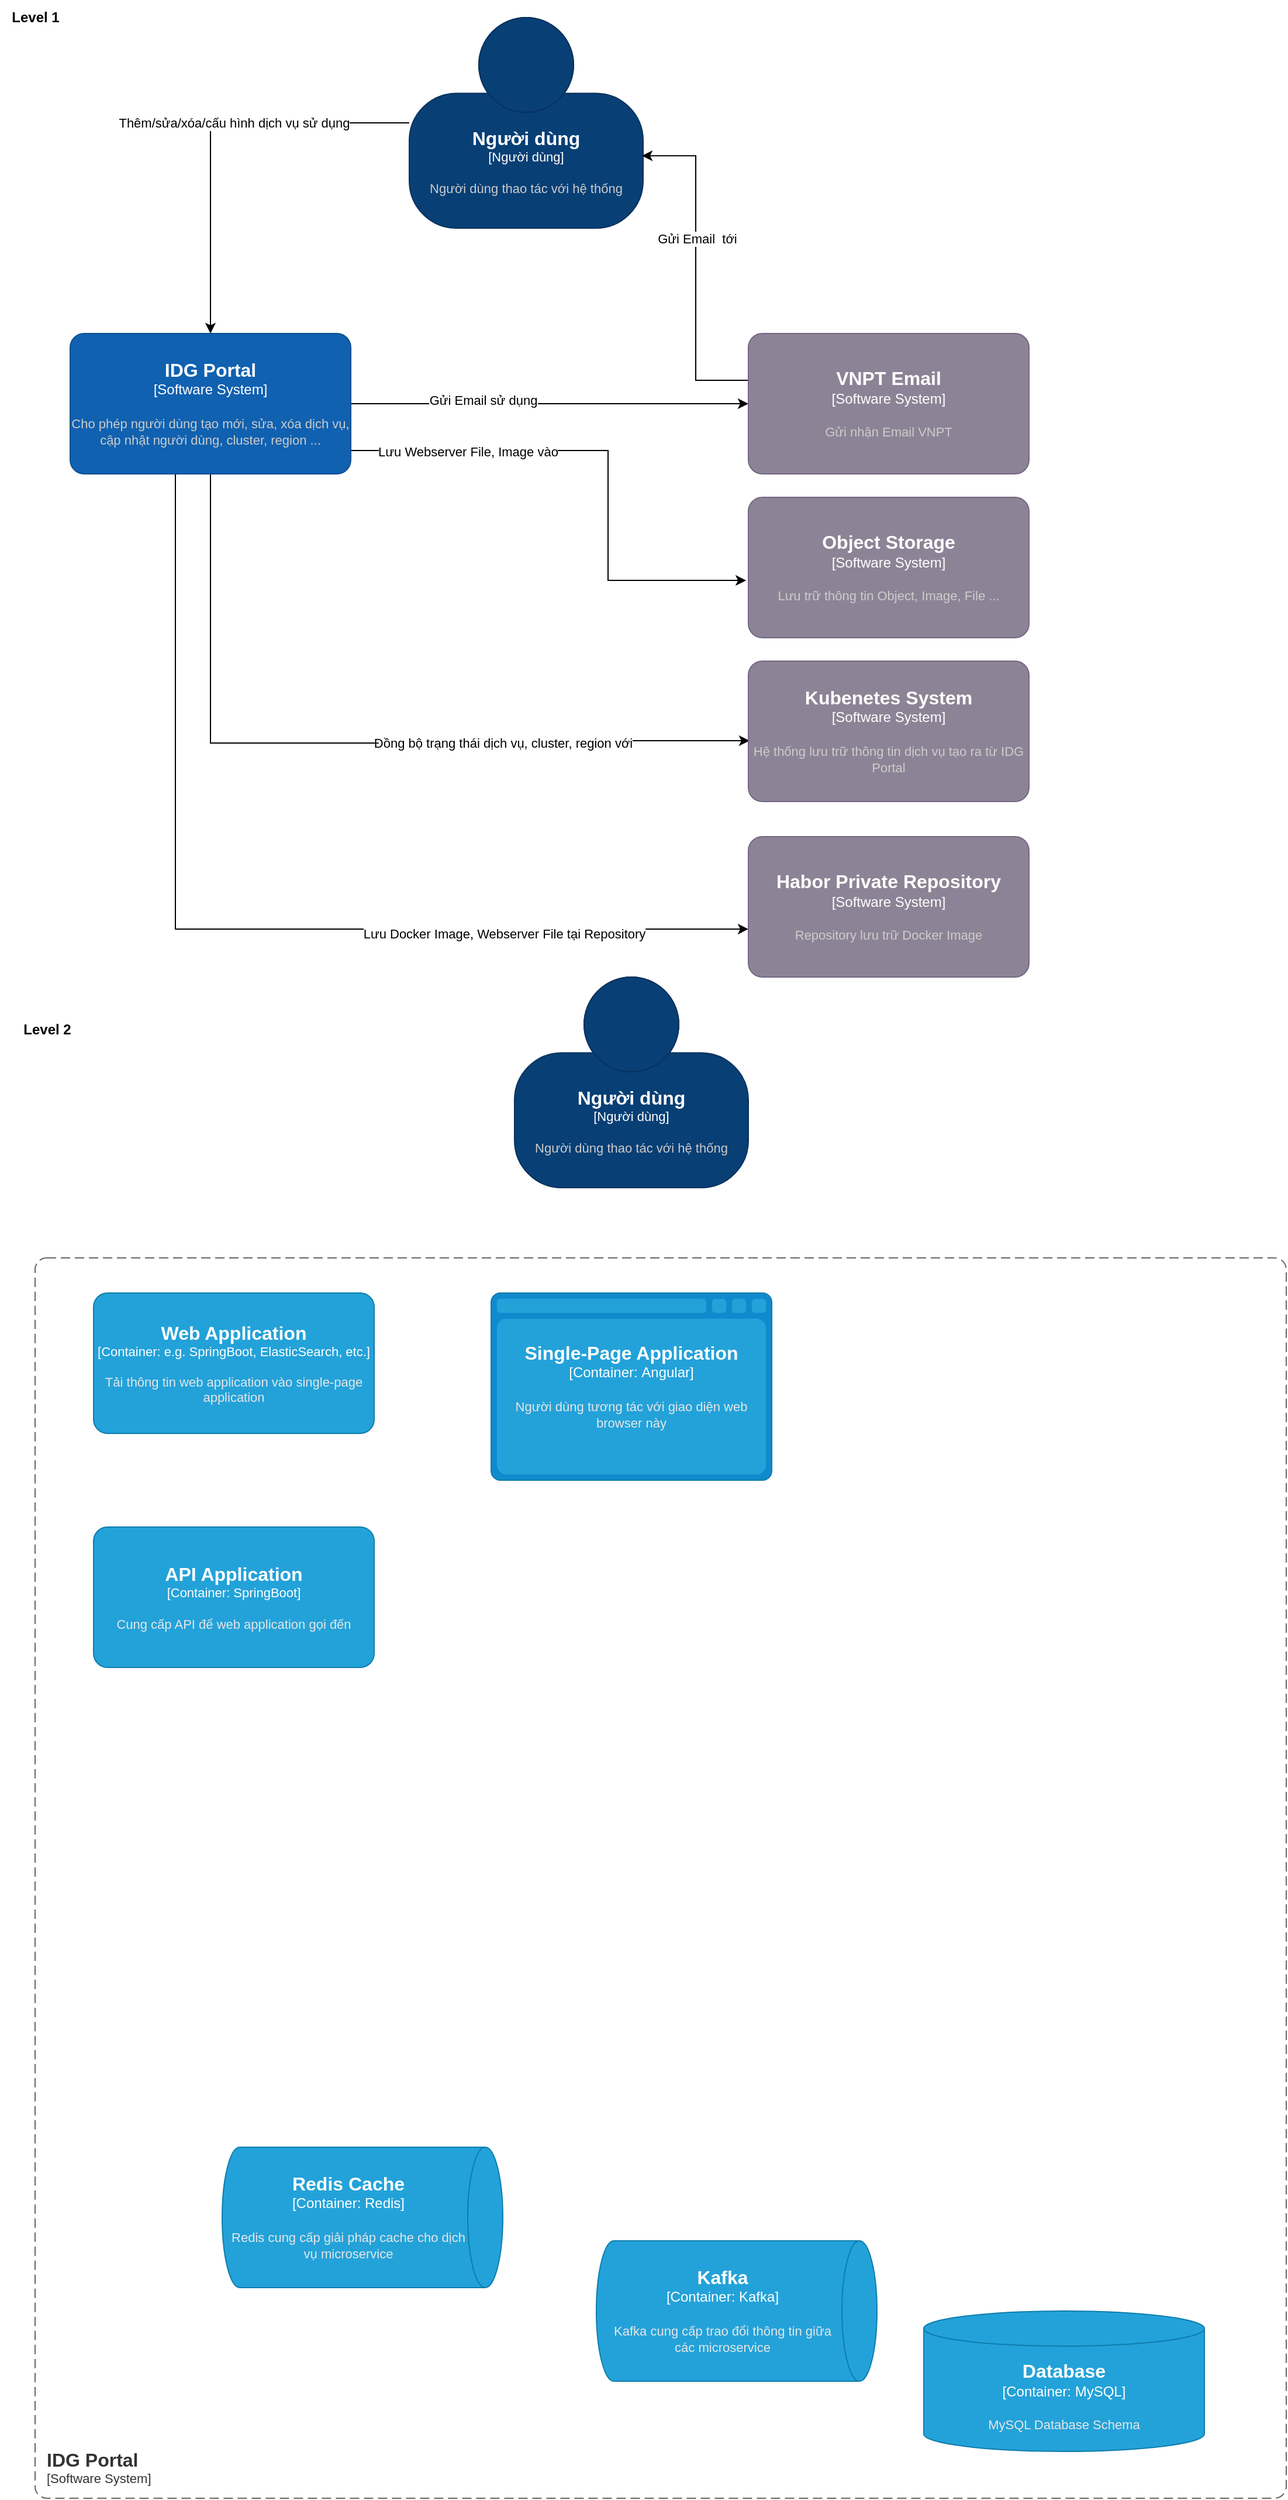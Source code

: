 <mxfile version="20.8.15" type="github">
  <diagram name="Page-1" id="nQsIqWVMZnrbPcf96f-v">
    <mxGraphModel dx="1593" dy="884" grid="1" gridSize="10" guides="1" tooltips="1" connect="1" arrows="1" fold="1" page="1" pageScale="1" pageWidth="850" pageHeight="1100" math="0" shadow="0">
      <root>
        <mxCell id="0" />
        <mxCell id="1" parent="0" />
        <mxCell id="qy9-5uaOzQTob9xjpulP-11" style="edgeStyle=orthogonalEdgeStyle;rounded=0;orthogonalLoop=1;jettySize=auto;html=1;entryX=0.5;entryY=0;entryDx=0;entryDy=0;entryPerimeter=0;" edge="1" parent="1" source="qy9-5uaOzQTob9xjpulP-1" target="qy9-5uaOzQTob9xjpulP-2">
          <mxGeometry relative="1" as="geometry" />
        </mxCell>
        <mxCell id="qy9-5uaOzQTob9xjpulP-12" value="Thêm/sửa/xóa/cấu hình dịch vụ sử dụng" style="edgeLabel;html=1;align=center;verticalAlign=middle;resizable=0;points=[];" vertex="1" connectable="0" parent="qy9-5uaOzQTob9xjpulP-11">
          <mxGeometry x="-0.251" y="2" relative="1" as="geometry">
            <mxPoint x="-19" y="-2" as="offset" />
          </mxGeometry>
        </mxCell>
        <object placeholders="1" c4Name="Người dùng" c4Type="Người dùng" c4Description="Người dùng thao tác với hệ thống" label="&lt;font style=&quot;font-size: 16px&quot;&gt;&lt;b&gt;%c4Name%&lt;/b&gt;&lt;/font&gt;&lt;div&gt;[%c4Type%]&lt;/div&gt;&lt;br&gt;&lt;div&gt;&lt;font style=&quot;font-size: 11px&quot;&gt;&lt;font color=&quot;#cccccc&quot;&gt;%c4Description%&lt;/font&gt;&lt;/div&gt;" id="qy9-5uaOzQTob9xjpulP-1">
          <mxCell style="html=1;fontSize=11;dashed=0;whiteSpace=wrap;fillColor=#083F75;strokeColor=#06315C;fontColor=#ffffff;shape=mxgraph.c4.person2;align=center;metaEdit=1;points=[[0.5,0,0],[1,0.5,0],[1,0.75,0],[0.75,1,0],[0.5,1,0],[0.25,1,0],[0,0.75,0],[0,0.5,0]];resizable=0;" vertex="1" parent="1">
            <mxGeometry x="360" y="30" width="200" height="180" as="geometry" />
          </mxCell>
        </object>
        <mxCell id="qy9-5uaOzQTob9xjpulP-14" style="edgeStyle=orthogonalEdgeStyle;rounded=0;orthogonalLoop=1;jettySize=auto;html=1;" edge="1" parent="1" source="qy9-5uaOzQTob9xjpulP-2" target="qy9-5uaOzQTob9xjpulP-3">
          <mxGeometry relative="1" as="geometry" />
        </mxCell>
        <mxCell id="qy9-5uaOzQTob9xjpulP-15" value="Gửi Email sử dụng" style="edgeLabel;html=1;align=center;verticalAlign=middle;resizable=0;points=[];" vertex="1" connectable="0" parent="qy9-5uaOzQTob9xjpulP-14">
          <mxGeometry x="-0.335" y="3" relative="1" as="geometry">
            <mxPoint as="offset" />
          </mxGeometry>
        </mxCell>
        <mxCell id="qy9-5uaOzQTob9xjpulP-17" style="edgeStyle=orthogonalEdgeStyle;rounded=0;orthogonalLoop=1;jettySize=auto;html=1;entryX=-0.008;entryY=0.592;entryDx=0;entryDy=0;entryPerimeter=0;" edge="1" parent="1" source="qy9-5uaOzQTob9xjpulP-2" target="qy9-5uaOzQTob9xjpulP-4">
          <mxGeometry relative="1" as="geometry">
            <Array as="points">
              <mxPoint x="530" y="400" />
              <mxPoint x="530" y="511" />
            </Array>
          </mxGeometry>
        </mxCell>
        <mxCell id="qy9-5uaOzQTob9xjpulP-18" value="Lưu Webserver File, Image vào" style="edgeLabel;html=1;align=center;verticalAlign=middle;resizable=0;points=[];" vertex="1" connectable="0" parent="qy9-5uaOzQTob9xjpulP-17">
          <mxGeometry x="-0.609" y="-1" relative="1" as="geometry">
            <mxPoint x="12" as="offset" />
          </mxGeometry>
        </mxCell>
        <mxCell id="qy9-5uaOzQTob9xjpulP-20" style="edgeStyle=orthogonalEdgeStyle;rounded=0;orthogonalLoop=1;jettySize=auto;html=1;entryX=0.004;entryY=0.567;entryDx=0;entryDy=0;entryPerimeter=0;" edge="1" parent="1" source="qy9-5uaOzQTob9xjpulP-2" target="qy9-5uaOzQTob9xjpulP-5">
          <mxGeometry relative="1" as="geometry">
            <Array as="points">
              <mxPoint x="190" y="650" />
              <mxPoint x="521" y="650" />
            </Array>
          </mxGeometry>
        </mxCell>
        <mxCell id="qy9-5uaOzQTob9xjpulP-21" value="Đồng bộ trạng thái dịch vụ, cluster, region với" style="edgeLabel;html=1;align=center;verticalAlign=middle;resizable=0;points=[];" vertex="1" connectable="0" parent="qy9-5uaOzQTob9xjpulP-20">
          <mxGeometry x="0.596" relative="1" as="geometry">
            <mxPoint x="-73" as="offset" />
          </mxGeometry>
        </mxCell>
        <mxCell id="qy9-5uaOzQTob9xjpulP-24" style="edgeStyle=orthogonalEdgeStyle;rounded=0;orthogonalLoop=1;jettySize=auto;html=1;entryX=0;entryY=0.658;entryDx=0;entryDy=0;entryPerimeter=0;" edge="1" parent="1" source="qy9-5uaOzQTob9xjpulP-2" target="qy9-5uaOzQTob9xjpulP-23">
          <mxGeometry relative="1" as="geometry">
            <Array as="points">
              <mxPoint x="160" y="809" />
            </Array>
          </mxGeometry>
        </mxCell>
        <mxCell id="qy9-5uaOzQTob9xjpulP-25" value="Lưu Docker Image, Webserver File tại Repository" style="edgeLabel;html=1;align=center;verticalAlign=middle;resizable=0;points=[];" vertex="1" connectable="0" parent="qy9-5uaOzQTob9xjpulP-24">
          <mxGeometry x="0.524" y="-4" relative="1" as="geometry">
            <mxPoint as="offset" />
          </mxGeometry>
        </mxCell>
        <object placeholders="1" c4Name="IDG Portal" c4Type="Software System" c4Description="Cho phép người dùng tạo mới, sửa, xóa dịch vụ, cập nhật người dùng, cluster, region ..." label="&lt;font style=&quot;font-size: 16px&quot;&gt;&lt;b&gt;%c4Name%&lt;/b&gt;&lt;/font&gt;&lt;div&gt;[%c4Type%]&lt;/div&gt;&lt;br&gt;&lt;div&gt;&lt;font style=&quot;font-size: 11px&quot;&gt;&lt;font color=&quot;#cccccc&quot;&gt;%c4Description%&lt;/font&gt;&lt;/div&gt;" id="qy9-5uaOzQTob9xjpulP-2">
          <mxCell style="rounded=1;whiteSpace=wrap;html=1;labelBackgroundColor=none;fillColor=#1061B0;fontColor=#ffffff;align=center;arcSize=10;strokeColor=#0D5091;metaEdit=1;resizable=0;points=[[0.25,0,0],[0.5,0,0],[0.75,0,0],[1,0.25,0],[1,0.5,0],[1,0.75,0],[0.75,1,0],[0.5,1,0],[0.25,1,0],[0,0.75,0],[0,0.5,0],[0,0.25,0]];" vertex="1" parent="1">
            <mxGeometry x="70" y="300" width="240" height="120" as="geometry" />
          </mxCell>
        </object>
        <mxCell id="qy9-5uaOzQTob9xjpulP-9" style="edgeStyle=orthogonalEdgeStyle;rounded=0;orthogonalLoop=1;jettySize=auto;html=1;entryX=0.995;entryY=0.656;entryDx=0;entryDy=0;entryPerimeter=0;" edge="1" parent="1" source="qy9-5uaOzQTob9xjpulP-3" target="qy9-5uaOzQTob9xjpulP-1">
          <mxGeometry relative="1" as="geometry">
            <Array as="points">
              <mxPoint x="605" y="340" />
              <mxPoint x="605" y="148" />
            </Array>
          </mxGeometry>
        </mxCell>
        <mxCell id="qy9-5uaOzQTob9xjpulP-13" value="Gửi Email&amp;nbsp; tới" style="edgeLabel;html=1;align=center;verticalAlign=middle;resizable=0;points=[];" vertex="1" connectable="0" parent="qy9-5uaOzQTob9xjpulP-9">
          <mxGeometry x="0.175" y="-1" relative="1" as="geometry">
            <mxPoint as="offset" />
          </mxGeometry>
        </mxCell>
        <object placeholders="1" c4Name="VNPT Email" c4Type="Software System" c4Description="Gửi nhận Email VNPT" label="&lt;font style=&quot;font-size: 16px&quot;&gt;&lt;b&gt;%c4Name%&lt;/b&gt;&lt;/font&gt;&lt;div&gt;[%c4Type%]&lt;/div&gt;&lt;br&gt;&lt;div&gt;&lt;font style=&quot;font-size: 11px&quot;&gt;&lt;font color=&quot;#cccccc&quot;&gt;%c4Description%&lt;/font&gt;&lt;/div&gt;" id="qy9-5uaOzQTob9xjpulP-3">
          <mxCell style="rounded=1;whiteSpace=wrap;html=1;labelBackgroundColor=none;fillColor=#8C8496;fontColor=#ffffff;align=center;arcSize=10;strokeColor=#736782;metaEdit=1;resizable=0;points=[[0.25,0,0],[0.5,0,0],[0.75,0,0],[1,0.25,0],[1,0.5,0],[1,0.75,0],[0.75,1,0],[0.5,1,0],[0.25,1,0],[0,0.75,0],[0,0.5,0],[0,0.25,0]];" vertex="1" parent="1">
            <mxGeometry x="650" y="300" width="240" height="120" as="geometry" />
          </mxCell>
        </object>
        <object placeholders="1" c4Name="Object Storage" c4Type="Software System" c4Description="Lưu trữ thông tin Object, Image, File ..." label="&lt;font style=&quot;font-size: 16px&quot;&gt;&lt;b&gt;%c4Name%&lt;/b&gt;&lt;/font&gt;&lt;div&gt;[%c4Type%]&lt;/div&gt;&lt;br&gt;&lt;div&gt;&lt;font style=&quot;font-size: 11px&quot;&gt;&lt;font color=&quot;#cccccc&quot;&gt;%c4Description%&lt;/font&gt;&lt;/div&gt;" id="qy9-5uaOzQTob9xjpulP-4">
          <mxCell style="rounded=1;whiteSpace=wrap;html=1;labelBackgroundColor=none;fillColor=#8C8496;fontColor=#ffffff;align=center;arcSize=10;strokeColor=#736782;metaEdit=1;resizable=0;points=[[0.25,0,0],[0.5,0,0],[0.75,0,0],[1,0.25,0],[1,0.5,0],[1,0.75,0],[0.75,1,0],[0.5,1,0],[0.25,1,0],[0,0.75,0],[0,0.5,0],[0,0.25,0]];" vertex="1" parent="1">
            <mxGeometry x="650" y="440" width="240" height="120" as="geometry" />
          </mxCell>
        </object>
        <object placeholders="1" c4Name="Kubenetes System" c4Type="Software System" c4Description="Hệ thống lưu trữ thông tin dịch vụ tạo ra từ IDG Portal" label="&lt;font style=&quot;font-size: 16px&quot;&gt;&lt;b&gt;%c4Name%&lt;/b&gt;&lt;/font&gt;&lt;div&gt;[%c4Type%]&lt;/div&gt;&lt;br&gt;&lt;div&gt;&lt;font style=&quot;font-size: 11px&quot;&gt;&lt;font color=&quot;#cccccc&quot;&gt;%c4Description%&lt;/font&gt;&lt;/div&gt;" id="qy9-5uaOzQTob9xjpulP-5">
          <mxCell style="rounded=1;whiteSpace=wrap;html=1;labelBackgroundColor=none;fillColor=#8C8496;fontColor=#ffffff;align=center;arcSize=10;strokeColor=#736782;metaEdit=1;resizable=0;points=[[0.25,0,0],[0.5,0,0],[0.75,0,0],[1,0.25,0],[1,0.5,0],[1,0.75,0],[0.75,1,0],[0.5,1,0],[0.25,1,0],[0,0.75,0],[0,0.5,0],[0,0.25,0]];" vertex="1" parent="1">
            <mxGeometry x="650" y="580" width="240" height="120" as="geometry" />
          </mxCell>
        </object>
        <object placeholders="1" c4Name="Habor Private Repository" c4Type="Software System" c4Description="Repository lưu trữ Docker Image" label="&lt;font style=&quot;font-size: 16px&quot;&gt;&lt;b&gt;%c4Name%&lt;/b&gt;&lt;/font&gt;&lt;div&gt;[%c4Type%]&lt;/div&gt;&lt;br&gt;&lt;div&gt;&lt;font style=&quot;font-size: 11px&quot;&gt;&lt;font color=&quot;#cccccc&quot;&gt;%c4Description%&lt;/font&gt;&lt;/div&gt;" id="qy9-5uaOzQTob9xjpulP-23">
          <mxCell style="rounded=1;whiteSpace=wrap;html=1;labelBackgroundColor=none;fillColor=#8C8496;fontColor=#ffffff;align=center;arcSize=10;strokeColor=#736782;metaEdit=1;resizable=0;points=[[0.25,0,0],[0.5,0,0],[0.75,0,0],[1,0.25,0],[1,0.5,0],[1,0.75,0],[0.75,1,0],[0.5,1,0],[0.25,1,0],[0,0.75,0],[0,0.5,0],[0,0.25,0]];" vertex="1" parent="1">
            <mxGeometry x="650" y="730" width="240" height="120" as="geometry" />
          </mxCell>
        </object>
        <mxCell id="qy9-5uaOzQTob9xjpulP-26" value="Level 1" style="text;html=1;align=center;verticalAlign=middle;resizable=0;points=[];autosize=1;strokeColor=none;fillColor=none;fontStyle=1" vertex="1" parent="1">
          <mxGeometry x="10" y="15" width="60" height="30" as="geometry" />
        </mxCell>
        <mxCell id="qy9-5uaOzQTob9xjpulP-27" value="Level 2" style="text;html=1;align=center;verticalAlign=middle;resizable=0;points=[];autosize=1;strokeColor=none;fillColor=none;fontStyle=1" vertex="1" parent="1">
          <mxGeometry x="20" y="880" width="60" height="30" as="geometry" />
        </mxCell>
        <object placeholders="1" c4Name="IDG Portal" c4Type="SystemScopeBoundary" c4Application="Software System" label="&lt;font style=&quot;font-size: 16px&quot;&gt;&lt;b&gt;&lt;div style=&quot;text-align: left&quot;&gt;%c4Name%&lt;/div&gt;&lt;/b&gt;&lt;/font&gt;&lt;div style=&quot;text-align: left&quot;&gt;[%c4Application%]&lt;/div&gt;" id="qy9-5uaOzQTob9xjpulP-28">
          <mxCell style="rounded=1;fontSize=11;whiteSpace=wrap;html=1;dashed=1;arcSize=20;fillColor=none;strokeColor=#666666;fontColor=#333333;labelBackgroundColor=none;align=left;verticalAlign=bottom;labelBorderColor=none;spacingTop=0;spacing=10;dashPattern=8 4;metaEdit=1;rotatable=0;perimeter=rectanglePerimeter;noLabel=0;labelPadding=0;allowArrows=0;connectable=0;expand=0;recursiveResize=0;editable=1;pointerEvents=0;absoluteArcSize=1;points=[[0.25,0,0],[0.5,0,0],[0.75,0,0],[1,0.25,0],[1,0.5,0],[1,0.75,0],[0.75,1,0],[0.5,1,0],[0.25,1,0],[0,0.75,0],[0,0.5,0],[0,0.25,0]];" vertex="1" parent="1">
            <mxGeometry x="40" y="1090" width="1070" height="1060" as="geometry" />
          </mxCell>
        </object>
        <object placeholders="1" c4Type="Database" c4Container="Container" c4Technology="MySQL" c4Description="MySQL Database Schema" label="&lt;font style=&quot;font-size: 16px&quot;&gt;&lt;b&gt;%c4Type%&lt;/b&gt;&lt;/font&gt;&lt;div&gt;[%c4Container%:&amp;nbsp;%c4Technology%]&lt;/div&gt;&lt;br&gt;&lt;div&gt;&lt;font style=&quot;font-size: 11px&quot;&gt;&lt;font color=&quot;#E6E6E6&quot;&gt;%c4Description%&lt;/font&gt;&lt;/div&gt;" id="qy9-5uaOzQTob9xjpulP-30">
          <mxCell style="shape=cylinder3;size=15;whiteSpace=wrap;html=1;boundedLbl=1;rounded=0;labelBackgroundColor=none;fillColor=#23A2D9;fontSize=12;fontColor=#ffffff;align=center;strokeColor=#0E7DAD;metaEdit=1;points=[[0.5,0,0],[1,0.25,0],[1,0.5,0],[1,0.75,0],[0.5,1,0],[0,0.75,0],[0,0.5,0],[0,0.25,0]];resizable=0;" vertex="1" parent="1">
            <mxGeometry x="800" y="1990" width="240" height="120" as="geometry" />
          </mxCell>
        </object>
        <object placeholders="1" c4Type="Single-Page Application" c4Container="Container" c4Technology="Angular" c4Description="Người dùng tương tác với giao diện web browser này" label="&lt;font style=&quot;font-size: 16px&quot;&gt;&lt;b&gt;%c4Type%&lt;/b&gt;&lt;/font&gt;&lt;div&gt;[%c4Container%:&amp;nbsp;%c4Technology%]&lt;/div&gt;&lt;br&gt;&lt;div&gt;&lt;font style=&quot;font-size: 11px&quot;&gt;&lt;font color=&quot;#E6E6E6&quot;&gt;%c4Description%&lt;/font&gt;&lt;/div&gt;" id="qy9-5uaOzQTob9xjpulP-32">
          <mxCell style="shape=mxgraph.c4.webBrowserContainer2;whiteSpace=wrap;html=1;boundedLbl=1;rounded=0;labelBackgroundColor=none;strokeColor=#118ACD;fillColor=#23A2D9;strokeColor=#118ACD;strokeColor2=#0E7DAD;fontSize=12;fontColor=#ffffff;align=center;metaEdit=1;points=[[0.5,0,0],[1,0.25,0],[1,0.5,0],[1,0.75,0],[0.5,1,0],[0,0.75,0],[0,0.5,0],[0,0.25,0]];resizable=0;" vertex="1" parent="1">
            <mxGeometry x="430" y="1120" width="240" height="160" as="geometry" />
          </mxCell>
        </object>
        <object placeholders="1" c4Name="Web Application" c4Type="Container" c4Technology="e.g. SpringBoot, ElasticSearch, etc." c4Description="Tải thông tin web application vào single-page application" label="&lt;font style=&quot;font-size: 16px&quot;&gt;&lt;b&gt;%c4Name%&lt;/b&gt;&lt;/font&gt;&lt;div&gt;[%c4Type%: %c4Technology%]&lt;/div&gt;&lt;br&gt;&lt;div&gt;&lt;font style=&quot;font-size: 11px&quot;&gt;&lt;font color=&quot;#E6E6E6&quot;&gt;%c4Description%&lt;/font&gt;&lt;/div&gt;" id="qy9-5uaOzQTob9xjpulP-33">
          <mxCell style="rounded=1;whiteSpace=wrap;html=1;fontSize=11;labelBackgroundColor=none;fillColor=#23A2D9;fontColor=#ffffff;align=center;arcSize=10;strokeColor=#0E7DAD;metaEdit=1;resizable=0;points=[[0.25,0,0],[0.5,0,0],[0.75,0,0],[1,0.25,0],[1,0.5,0],[1,0.75,0],[0.75,1,0],[0.5,1,0],[0.25,1,0],[0,0.75,0],[0,0.5,0],[0,0.25,0]];" vertex="1" parent="1">
            <mxGeometry x="90" y="1120" width="240" height="120" as="geometry" />
          </mxCell>
        </object>
        <object placeholders="1" c4Name="API Application" c4Type="Container" c4Technology="SpringBoot" c4Description="Cung cấp API để web application gọi đến " label="&lt;font style=&quot;font-size: 16px&quot;&gt;&lt;b&gt;%c4Name%&lt;/b&gt;&lt;/font&gt;&lt;div&gt;[%c4Type%: %c4Technology%]&lt;/div&gt;&lt;br&gt;&lt;div&gt;&lt;font style=&quot;font-size: 11px&quot;&gt;&lt;font color=&quot;#E6E6E6&quot;&gt;%c4Description%&lt;/font&gt;&lt;/div&gt;" id="qy9-5uaOzQTob9xjpulP-34">
          <mxCell style="rounded=1;whiteSpace=wrap;html=1;fontSize=11;labelBackgroundColor=none;fillColor=#23A2D9;fontColor=#ffffff;align=center;arcSize=10;strokeColor=#0E7DAD;metaEdit=1;resizable=0;points=[[0.25,0,0],[0.5,0,0],[0.75,0,0],[1,0.25,0],[1,0.5,0],[1,0.75,0],[0.75,1,0],[0.5,1,0],[0.25,1,0],[0,0.75,0],[0,0.5,0],[0,0.25,0]];" vertex="1" parent="1">
            <mxGeometry x="90" y="1320" width="240" height="120" as="geometry" />
          </mxCell>
        </object>
        <object placeholders="1" c4Type="Kafka" c4Container="Container" c4Technology="Kafka" c4Description="Kafka cung cấp trao đổi thông tin giữa các microservice" label="&lt;font style=&quot;font-size: 16px&quot;&gt;&lt;b&gt;%c4Type%&lt;/b&gt;&lt;/font&gt;&lt;div&gt;[%c4Container%:&amp;nbsp;%c4Technology%]&lt;/div&gt;&lt;br&gt;&lt;div&gt;&lt;font style=&quot;font-size: 11px&quot;&gt;&lt;font color=&quot;#E6E6E6&quot;&gt;%c4Description%&lt;/font&gt;&lt;/div&gt;" id="qy9-5uaOzQTob9xjpulP-35">
          <mxCell style="shape=cylinder3;size=15;direction=south;whiteSpace=wrap;html=1;boundedLbl=1;rounded=0;labelBackgroundColor=none;fillColor=#23A2D9;fontSize=12;fontColor=#ffffff;align=center;strokeColor=#0E7DAD;metaEdit=1;points=[[0.5,0,0],[1,0.25,0],[1,0.5,0],[1,0.75,0],[0.5,1,0],[0,0.75,0],[0,0.5,0],[0,0.25,0]];resizable=0;" vertex="1" parent="1">
            <mxGeometry x="520" y="1930" width="240" height="120" as="geometry" />
          </mxCell>
        </object>
        <object placeholders="1" c4Type="Redis Cache" c4Container="Container" c4Technology="Redis" c4Description="Redis cung cấp giải pháp cache cho dịch vụ microservice" label="&lt;font style=&quot;font-size: 16px&quot;&gt;&lt;b&gt;%c4Type%&lt;/b&gt;&lt;/font&gt;&lt;div&gt;[%c4Container%:&amp;nbsp;%c4Technology%]&lt;/div&gt;&lt;br&gt;&lt;div&gt;&lt;font style=&quot;font-size: 11px&quot;&gt;&lt;font color=&quot;#E6E6E6&quot;&gt;%c4Description%&lt;/font&gt;&lt;/div&gt;" id="qy9-5uaOzQTob9xjpulP-36">
          <mxCell style="shape=cylinder3;size=15;direction=south;whiteSpace=wrap;html=1;boundedLbl=1;rounded=0;labelBackgroundColor=none;fillColor=#23A2D9;fontSize=12;fontColor=#ffffff;align=center;strokeColor=#0E7DAD;metaEdit=1;points=[[0.5,0,0],[1,0.25,0],[1,0.5,0],[1,0.75,0],[0.5,1,0],[0,0.75,0],[0,0.5,0],[0,0.25,0]];resizable=0;" vertex="1" parent="1">
            <mxGeometry x="200" y="1850" width="240" height="120" as="geometry" />
          </mxCell>
        </object>
        <object placeholders="1" c4Name="Người dùng" c4Type="Người dùng" c4Description="Người dùng thao tác với hệ thống" label="&lt;font style=&quot;font-size: 16px&quot;&gt;&lt;b&gt;%c4Name%&lt;/b&gt;&lt;/font&gt;&lt;div&gt;[%c4Type%]&lt;/div&gt;&lt;br&gt;&lt;div&gt;&lt;font style=&quot;font-size: 11px&quot;&gt;&lt;font color=&quot;#cccccc&quot;&gt;%c4Description%&lt;/font&gt;&lt;/div&gt;" id="qy9-5uaOzQTob9xjpulP-37">
          <mxCell style="html=1;fontSize=11;dashed=0;whiteSpace=wrap;fillColor=#083F75;strokeColor=#06315C;fontColor=#ffffff;shape=mxgraph.c4.person2;align=center;metaEdit=1;points=[[0.5,0,0],[1,0.5,0],[1,0.75,0],[0.75,1,0],[0.5,1,0],[0.25,1,0],[0,0.75,0],[0,0.5,0]];resizable=0;" vertex="1" parent="1">
            <mxGeometry x="450" y="850" width="200" height="180" as="geometry" />
          </mxCell>
        </object>
      </root>
    </mxGraphModel>
  </diagram>
</mxfile>
